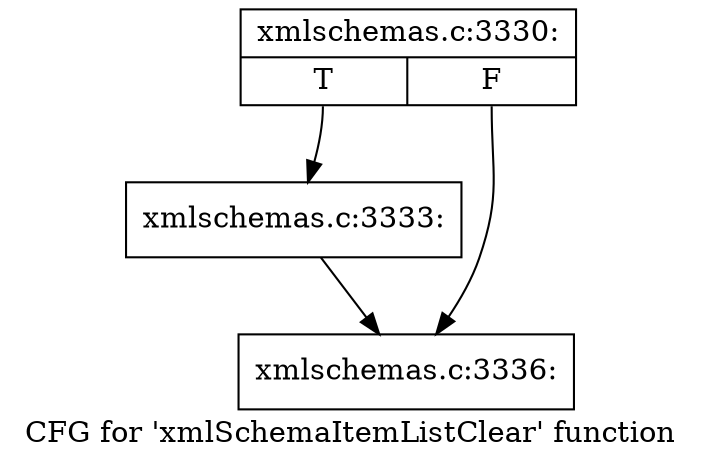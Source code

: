 digraph "CFG for 'xmlSchemaItemListClear' function" {
	label="CFG for 'xmlSchemaItemListClear' function";

	Node0x5706c50 [shape=record,label="{xmlschemas.c:3330:|{<s0>T|<s1>F}}"];
	Node0x5706c50:s0 -> Node0x570caa0;
	Node0x5706c50:s1 -> Node0x570caf0;
	Node0x570caa0 [shape=record,label="{xmlschemas.c:3333:}"];
	Node0x570caa0 -> Node0x570caf0;
	Node0x570caf0 [shape=record,label="{xmlschemas.c:3336:}"];
}
